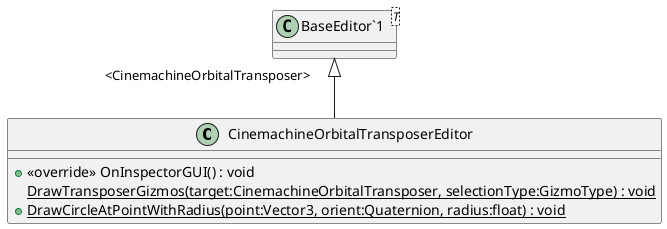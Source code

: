@startuml
class CinemachineOrbitalTransposerEditor {
    + <<override>> OnInspectorGUI() : void
    {static} DrawTransposerGizmos(target:CinemachineOrbitalTransposer, selectionType:GizmoType) : void
    + {static} DrawCircleAtPointWithRadius(point:Vector3, orient:Quaternion, radius:float) : void
}
class "BaseEditor`1"<T> {
}
"BaseEditor`1" "<CinemachineOrbitalTransposer>" <|-- CinemachineOrbitalTransposerEditor
@enduml
